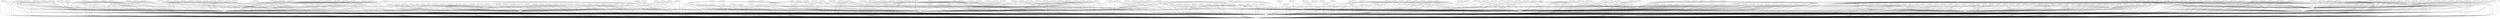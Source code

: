 graph G {
  o_1_3_2;
  m_2_1_2_3;
  g_1_3_1_1_2_2;
  g_1_2_3_2;
  g_4_1_3_4_1_1;
  o_1_2_2_1;
  m_2_1_3_1;
  g_2_1_3_3_4;
  m_5_2;
  o_5_1_3_2;
  g_1_3_1_1_2_4;
  g_2_2_1_4_1_4;
  g_2_2_1_4_1_1;
  g_3_4_1_6_2_3;
  g_6_4_1_3;
  g_6_1_1_2;
  g_4_1_3_4_1_3;
  m_2_2_1_1_1;
  g_2_1_2_4_2;
  m_2_4_2_1;
  g_4_1_3_2_1_4;
  g_3_2_1_2_1_3;
  g_4_1_3_5_2_4;
  o_3_2_1_3_1;
  g_6_2_3_2_1;
  g_3_4_1_3;
  o_6_2_3_5;
  g_5_2_2_3;
  o_2_4_1_2;
  g_2_1_3_3_6;
  g_6_2_3_2_4;
  m_6_5_3_1;
  g_2_4_4_3;
  g_5_3_1_5;
  o_1_1_4_1_3;
  g_5_1_3;
  g_6_2_1_2_3;
  o_3;
  g_3_4_1_3_2_2;
  o_6_5_3_2;
  m_1_2_2;
  g_4_1_3_1_1_3;
  g_2_2_1_4_1_3;
  g_2_1_4_1_3_3;
  g_4_1_3_6_1_3;
  m_1_1_3_2_1;
  m_1;
  g_2_2_1_3;
  g_1_3_1_1_2_1;
  m_6_2_1_4;
  g_6_2_3;
  o_3_1_2_4;
  g_1_5_2_2_2;
  g_4_1_3_2_1_1;
  g_5_3_1_2;
  g_4_1_3_3_2_6;
  g_5_1_4_3_5;
  m_2_4_1_1;
  o_4_1_1;
  g_2_1_2;
  g_1_3_2_3_1;
  g_4_1_1_4_1;
  g_4_1_1_6_1;
  o_1_1_1_1_1;
  o_1_5_2_6;
  m_1_1_1_1;
  o_2_4;
  m_6_3_4_1;
  g_2_4_4_1;
  g_5_1_1_4_4;
  o_3_3_1_4;
  m_6_5_5_1;
  o_2_2_3;
  m_4_1_5;
  o_3_4_1_4_1;
  m_5_2_1;
  g_5_1_4_2_2;
  o_2_4_5;
  o_5_3;
  g_1_5_2_2_4;
  g_2_4_3_1_2;
  m_3_1;
  o_3_1_3_2;
  m_2_2_1_2_1;
  g_3_4_1_6;
  g_5_1_1;
  o_3_2_3_4;
  m_1_2_4;
  g_1_2_5_2_5;
  g_6_4_2_5;
  g_6_4_1_5;
  m_1_2_1_2;
  o_2_2_2;
  g_4_1_3_3_2_3;
  o_3_3_1_1;
  o_1_1_3_2;
  g_2_2_1_4;
  g_6_5_2_2_1;
  m_5_1_4_5;
  g_4_1_1_6_5;
  g_4_1_3_1_1_2;
  o_3_5_1_2;
  g_6_4_2_2;
  g_3_2_1_2;
  o_1_3;
  o_2_3_2;
  g_2_1_3_4_1;
  g_2_1_4_1_3_4;
  g_4_1_3_3;
  g_4_1_1_4_3;
  m_2_4_3;
  o_2;
  g_4_1_3_1_1_4;
  m_2_1_4_1;
  o_1_1_4_1_1;
  g_2_1_5;
  g_5_1_1_3_1;
  m_2_4_5_1;
  g_4_1_3_2;
  m_2_3_2_1;
  g_2_1_3_4_5;
  g_1_3_2_4_2;
  g_2_1_3_4_3;
  g_4_1_3_5;
  o_3_2_2;
  o_1_1_1_2_1;
  g_2_1_4_1_3_2;
  g_4_1_1_2_2;
  m_3_2_1_1_1;
  m_4_1_1_5;
  g_4_1_3_1_2_1;
  g_5_1_1_3_4;
  m_6_3_1_3;
  g_6_3_4;
  g_6_5_2_2_3;
  g_6_4_2_4;
  m_3_2_2_1;
  g_1_1_3_3_5;
  m_3_1_3;
  g_4_1_3_5_2_1;
  m_6_4_3;
  o_6_5_4_1;
  g_1_3_2_1_3;
  o_1_5_1_2_2;
  g_2_3_1_1_1;
  o_1_1_1_2;
  1;
  m_4_1_4;
  g_6_3_1_2_2;
  g_6_4_1_1;
  g_6_5_3;
  g_3_2_1_2_1_1;
  g_1_2_3_3;
  m_2_4_3_2;
  g_1_1_4;
  g_1_1_3_3_3;
  g_6_5_5;
  g_1_2_5_2_3;
  o_5_2_3;
  m_6_2_3_1;
  o_1_2_5_1;
  g_2_4_4_5;
  o_3_3_1_3;
  g_6_4_2_6;
  g_1_2_5_2_6;
  o_5_1_1_2;
  m_1_5_2_5;
  g_6_2_1;
  o_3_1_2;
  m_3_2_3_1;
  m_2_1_5_1;
  g_2_4_6_3;
  g_1_3_2_3_2;
  o_3_4_1_2_1;
  m_3_1_2_3;
  g_4_1_3_6;
  o_2_1_4_1_1;
  m_1_5;
  o_6_1_4;
  g_3_2_3_3_1;
  m_5_1_4_1;
  g_2_1_3;
  m_6_2_3_4;
  o_2_4_2;
  m_2_4_1_3;
  g_2_2_1_2;
  m_3_4_1_2_2;
  o_3_1_3_3;
  g_2_4_4_4;
  g_1_2_3_4;
  m_3_2_2_2;
  o_1_5_2_1;
  m_1_3_1_3_2;
  o_6_4;
  m_3_1_1_3;
  m_2_1_4_1_2;
  g_1_2_3_1;
  o_1_3_2_2;
  g_4_1_3_3_2_4;
  g_5_1_4;
  g_6_1_1_1;
  g_6_4_1_4;
  o_3_1_3_1;
  g_1_3_1_3;
  m_2_3;
  o_4_1_3_2_2;
  g_4_1_3_6_1_4;
  g_1_3_2_1_6;
  g_2_1_2_4_1;
  g_5_3_1_3;
  o_2_1_2_1;
  o_1_3_1_3_1;
  g_5_1_2;
  o_3_4_1_6_1;
  o_2_1_1_1;
  m_6_2_1_3;
  m_1_1_4_1;
  g_2_4_4_2;
  o_3_3_1_5;
  g_1_5_1_2;
  o_2_2_3_3;
  m_2_3_1;
  m_4_1_6;
  o_3_3_1_6;
  g_6_4_1_2;
  g_6_4_1_6;
  g_3_5_1;
  g_4_1_1_6_3;
  o_2_1_5_1_1;
  o_1_1_4_1_2;
  g_4_1_3_4_1_2;
  g_4_1_1_6_6;
  m_1_5_2_4;
  o_4;
  m_2_1_1_2;
  o_4_1_2_1;
  g_5_1_1_4_1;
  g_5_1_1_3_3;
  g_3_2_3_3_3;
  g_2_1_3_3_5;
  o_1_2_1_3;
  m_6_3_3_3;
  g_3_1_1_2_2;
  m_1_5_1_2_3;
  g_4_1_1_4_2;
  g_5_1_4_3_2;
  g_2_1_4_1_3_1;
  g_5_3_1_4;
  g_6_5_1;
  o_3_1_2_1;
  g_1_5_2_2_1;
  o_2_1_5_1_2;
  g_4_1_3_1_1_1;
  g_5_1_1_3_5;
  g_6_2_3_2_5;
  g_2_1_1;
  g_5_3_1_6;
  g_2_4_3_1_3;
  g_2_1_3_3_3;
  g_5_1_4_3_4;
  o_2_1_1_2_1;
  g_4_1_3_1_2_2;
  m_4_1_3_5_1;
  m_6_2_1_1;
  g_2_3_1_1_2;
  o_1_2_2_2;
  o_5_1_3_1;
  o_1_1_3_1_1;
  g_5_1_1_4_3;
  g_3_2_1_2_1_5;
  o_2_2_3_1;
  g_4_1_3_6_1_1;
  o_3_3_1_2;
  g_1_3_1_1_2_3;
  g_6_2_3_2_3;
  o_3_4;
  g_1_3_1_1;
  g_2_1_4;
  g_5_1_4_2_1;
  m_6_5_4_2;
  m_2_1_2_2;
  g_6_2_1_2_2;
  g_6_2_3_2_2;
  m_3_4_1_3_1;
  g_2_2_2_1_1;
  m_4_1_1_1;
  g_3_4_1_4;
  m_5_2_4;
  g_4_1_3_2_1_2;
  m_6_1_3;
  o_6_1;
  g_6_5_4;
  o_2_2_1_3_1;
  g_3_4_1_2;
  g_2_1_1_1_1_2;
  o_4_1_2;
  g_3_4_1_1;
  m_2_3_2_2;
  o_1_2_4_1;
  o_2_1_3_2;
  g_3_4_1_6_2_4;
  g_2_1_3_4_6;
  g_6_1_1_3;
  o_4_1;
  g_1_1_1;
  g_4_1_3_1_1_5;
  g_4_1_1_6_4;
  g_2_4_3_1_1;
  g_1_3_2_1_4;
  g_1_3_2_4_1;
  g_2_1_2_4_3;
  m_6_2_3_3;
  o_2_2;
  o_1_2_1;
  o_2_2_3_5;
  g_5_1_1_4_2;
  m_2_4_5_2;
  g_1_5_2_2_3;
  g_1_2_5_2_4;
  m_3_5_1_3;
  o_1_2;
  m_3_4_1_4_2;
  o_1_1_3_1;
  m_6_4_4;
  g_5_1_2_1_2;
  m_3_1_3_4;
  g_4_1_1_6_2;
  g_1_1_3_3_1;
  g_4_1_1_2_1;
  o_1_3_1_1_1;
  m_5_3_2;
  o_3_4_1_1_1;
  g_5_2_2_2;
  g_2_4_3_1_4;
  m_6_3_3_2;
  m_5_1_4_4;
  m_1_5_2_3;
  g_6_2_1_2_1;
  o_6_5_1_1;
  0;
  o_6_4_5;
  g_6_4_2_1;
  o_4_1_3_3_1;
  g_6_3_3;
  g_1_1_3_3_4;
  o_2_4_2_2;
  m_1_2_1_1;
  g_1_3_2_1_2;
  m_3_2_3_2;
  g_1_1_3;
  g_1_2_5_2_1;
  g_2_1_3_4_2;
  g_4_1_3_3_2_5;
  o_1_5_2;
  m_2_2_3_2;
  o_6_5_2_1;
  g_2_1_3_4_4;
  m_6_1_2;
  m_3_5_1_1;
  g_5_1_4_2_3;
  m_5_1_1_1;
  g_3_4_1_6_2_2;
  o_3_2_3;
  g_3_2_3_3_2;
  g_4_1_3_4;
  o_1_5_1_2_1;
  m_3_2;
  g_6_5_2;
  g_2_2_1_1;
  m_2_4_1;
  g_3_2_1_1;
  o_6_3_3_1;
  R;
  g_3_1_1_2_1;
  m_6_3_4_2;
  m_3_1_1;
  g_5_3_1_1;
  o_3_3;
  g_6_3_1;
  m_6_5_1_2;
  m_2_2_3_4;
  g_1_3_1_1_2_5;
  g_3_1_1_1_3;
  o_6;
  g_2_1_3_3_2;
  o_6_3_1_1;
  g_4_1_3_1;
  m_1_2_5;
  g_6_5_2_2_2;
  g_3_4_1_3_2_1;
  m_3_1_2_2;
  g_3_2_1_3;
  g_4_1_3_5_2_3;
  m_5;
  o_4_1_1_3;
  g_2_2_2_1_2;
  o_3_3_1;
  g_2_1_4_1_3_5;
  g_3_1_1_1_2;
  g_5_1_1_3_2;
  g_3_2_1_2_1_4;
  g_6_4_2_3;
  o_2_2_3_1 -- o_2_2_3;
  g_5_1_1_4_4 -- g_5_1_1;
  o_3_2_2 -- m_3_2;
  m_1 -- R;
  g_2_4_4_5 -- o_2_4;
  m_5_1_4_1 -- g_5_1_4;
  o_1_5_2 -- m_1_5;
  o_3 -- R;
  m_4_1_6 -- o_4_1;
  g_5_1_1_3_2 -- g_5_1_1;
  g_4_1_3_3_2_3 -- g_4_1_3_3;
  o_2_2_1_3_1 -- g_2_2_1_3;
  m_6_5_4_2 -- g_6_5_4;
  g_6_3_3 -- o_6;
  o_3_4_1_1_1 -- g_3_4_1_1;
  g_5_3_1_5 -- o_5_3;
  g_5_1_4_3_4 -- g_5_1_4;
  g_2_1_2_4_3 -- g_2_1_2;
  m_3_2_2_2 -- o_3_2_2;
  g_1_1_4 -- m_1;
  o_2_2_3 -- o_2_2;
  g_4_1_3_5_2_4 -- g_4_1_3_5;
  m_2_4_1_1 -- m_2_4_1;
  g_4_1_3_5 -- o_4_1;
  g_3_2_1_1 -- m_3_2;
  m_3_4_1_2_2 -- g_3_4_1_2;
  g_2_1_1_1_1_2 -- o_2_1_1_1;
  g_4_1_1_4_3 -- o_4_1_1;
  m_1_5 -- m_1;
  g_1_1_3 -- m_1;
  m_6_2_3_3 -- g_6_2_3;
  g_2_1_3_3_5 -- g_2_1_3;
  g_6_4_1_4 -- o_6_4;
  o_5_3 -- m_5;
  g_3_4_1_4 -- o_3_4;
  g_3_2_1_2 -- m_3_2;
  g_1_1_1 -- m_1;
  g_2_1_3_3_4 -- g_2_1_3;
  m_6_2_1_1 -- g_6_2_1;
  o_3_4_1_4_1 -- g_3_4_1_4;
  m_4_1_1_5 -- o_4_1_1;
  g_6_5_2 -- o_6;
  m_2_4_1 -- o_2_4;
  o_6_1_4 -- o_6_1;
  o_1_1_4_1_2 -- m_1_1_4_1;
  g_6_4_2_3 -- o_6_4;
  g_2_1_4_1_3_5 -- m_2_1_4_1;
  o_1_1_1_2_1 -- o_1_1_1_2;
  m_2_1_2_2 -- g_2_1_2;
  g_1_2_5_2_6 -- m_1_2_5;
  g_3_4_1_6 -- o_3_4;
  o_2 -- R;
  o_6 -- R;
  g_1_3_2_3_1 -- o_1_3_2;
  m_1_5_2_5 -- o_1_5_2;
  g_2_2_1_4_1_1 -- g_2_2_1_4;
  g_3_4_1_6_2_3 -- g_3_4_1_6;
  g_4_1_1_2_1 -- o_4_1_1;
  g_4_1_1_6_2 -- o_4_1_1;
  g_6_2_3 -- o_6;
  m_2_1_4_1 -- g_2_1_4;
  o_4 -- R;
  g_4_1_3_3_2_5 -- g_4_1_3_3;
  g_4_1_3_4_1_1 -- g_4_1_3_4;
  m_3_1_3_4 -- m_3_1_3;
  g_2_4_4_4 -- o_2_4;
  g_5_3_1_6 -- o_5_3;
  o_2_2_3_5 -- o_2_2_3;
  g_3_4_1_3 -- o_3_4;
  g_2_1_1 -- o_2;
  g_2_3_1_1_1 -- m_2_3_1;
  o_1_1_3_1_1 -- o_1_1_3_1;
  g_2_1_3_4_6 -- g_2_1_3;
  g_6_4_1_3 -- o_6_4;
  g_1_3_2_1_3 -- o_1_3_2;
  g_4_1_3_6_1_1 -- g_4_1_3_6;
  g_5_3_1_1 -- o_5_3;
  g_2_4_3_1_2 -- m_2_4_3;
  g_5_1_1_3_3 -- g_5_1_1;
  o_1_1_4_1_1 -- m_1_1_4_1;
  g_1_2_3_1 -- o_1_2;
  g_1_3_1_1_2_5 -- g_1_3_1_1;
  g_4_1_1_6_4 -- o_4_1_1;
  m_2_1_1_2 -- g_2_1_1;
  m_1_1_1_1 -- g_1_1_1;
  m_2_3_2_2 -- o_2_3_2;
  m_4_1_5 -- o_4_1;
  m_5 -- R;
  g_1_3_1_1_2_1 -- g_1_3_1_1;
  g_4_1_3_1_2_1 -- g_4_1_3_1;
  g_1_1_3_3_3 -- g_1_1_3;
  o_1_1_3_1 -- g_1_1_3;
  m_6_3_1_3 -- g_6_3_1;
  g_6_1_1_3 -- o_6_1;
  o_6_3_3_1 -- g_6_3_3;
  m_3_2_1_1_1 -- g_3_2_1_1;
  m_3_5_1_3 -- g_3_5_1;
  m_5_1_4_4 -- g_5_1_4;
  o_1_2_1_3 -- o_1_2_1;
  m_5_3_2 -- o_5_3;
  g_6_2_3_2_5 -- g_6_2_3;
  R -- 1;
  m_2_1_5_1 -- g_2_1_5;
  g_5_1_1_4_1 -- g_5_1_1;
  g_1_2_5_2_3 -- m_1_2_5;
  g_6_5_4 -- o_6;
  g_6_4_2_4 -- o_6_4;
  g_6_2_1_2_2 -- g_6_2_1;
  o_1_2 -- m_1;
  o_2_4_1_2 -- m_2_4_1;
  o_1_3_1_1_1 -- g_1_3_1_1;
  o_6_5_4_1 -- g_6_5_4;
  m_3_2_3_2 -- o_3_2_3;
  g_2_1_3_4_1 -- g_2_1_3;
  g_6_5_2_2_2 -- g_6_5_2;
  g_4_1_1_4_2 -- o_4_1_1;
  m_6_5_5_1 -- g_6_5_5;
  o_3_2_3 -- m_3_2;
  o_1_3_2_2 -- o_1_3_2;
  g_2_1_4_1_3_2 -- m_2_1_4_1;
  g_6_5_2_2_1 -- g_6_5_2;
  g_4_1_3_2_1_2 -- g_4_1_3_2;
  g_2_1_4_1_3_4 -- m_2_1_4_1;
  g_6_2_1_2_3 -- g_6_2_1;
  m_3_1 -- o_3;
  o_2_1_4_1_1 -- m_2_1_4_1;
  o_3_2_3_4 -- o_3_2_3;
  m_3_2_3_1 -- o_3_2_3;
  g_1_2_5_2_1 -- m_1_2_5;
  g_3_4_1_3_2_2 -- g_3_4_1_3;
  g_4_1_1_6_3 -- o_4_1_1;
  g_3_1_1_2_2 -- m_3_1_1;
  g_6_2_3_2_3 -- g_6_2_3;
  m_1_1_4_1 -- g_1_1_4;
  o_1_1_3_2 -- g_1_1_3;
  g_6_4_2_6 -- o_6_4;
  o_2_1_2_1 -- g_2_1_2;
  m_5_2_1 -- m_5_2;
  g_1_3_2_1_2 -- o_1_3_2;
  g_4_1_3_6 -- o_4_1;
  m_6_1_2 -- o_6_1;
  o_6_4_5 -- o_6_4;
  g_1_2_3_3 -- o_1_2;
  g_4_1_3_5_2_3 -- g_4_1_3_5;
  o_1_2_2_2 -- m_1_2_2;
  o_3_4_1_2_1 -- g_3_4_1_2;
  m_2_4_3_2 -- m_2_4_3;
  o_1_5_2_6 -- o_1_5_2;
  g_2_4_4_3 -- o_2_4;
  g_5_1_1_4_3 -- g_5_1_1;
  g_6_4_2_5 -- o_6_4;
  m_1_2_4 -- o_1_2;
  g_1_5_2_2_1 -- o_1_5_2;
  g_3_5_1 -- o_3;
  g_3_4_1_3_2_1 -- g_3_4_1_3;
  m_2_1_3_1 -- g_2_1_3;
  g_2_2_1_4 -- o_2_2;
  m_3_1_1 -- m_3_1;
  g_1_2_5_2_5 -- m_1_2_5;
  o_3_1_2 -- m_3_1;
  o_3_3_1_5 -- o_3_3_1;
  g_6_5_3 -- o_6;
  g_6_3_1 -- o_6;
  g_4_1_3_5_2_1 -- g_4_1_3_5;
  o_3_1_2_4 -- o_3_1_2;
  m_2_2_3_4 -- o_2_2_3;
  g_5_3_1_3 -- o_5_3;
  o_4_1_1 -- o_4_1;
  o_6_1 -- o_6;
  m_2_1_4_1_2 -- m_2_1_4_1;
  g_3_2_1_2_1_3 -- g_3_2_1_2;
  o_1_2_5_1 -- m_1_2_5;
  o_6_3_1_1 -- g_6_3_1;
  o_1_3 -- m_1;
  m_2_3_1 -- m_2_3;
  g_1_3_1_3 -- o_1_3;
  g_6_4_1_6 -- o_6_4;
  m_6_2_1_4 -- g_6_2_1;
  o_2_1_3_2 -- g_2_1_3;
  g_5_2_2_2 -- m_5_2;
  g_2_1_4_1_3_1 -- m_2_1_4_1;
  g_1_3_1_1 -- o_1_3;
  g_5_1_4_2_1 -- g_5_1_4;
  m_6_2_3_1 -- g_6_2_3;
  o_1_1_1_2 -- g_1_1_1;
  g_1_3_2_3_2 -- o_1_3_2;
  g_3_1_1_2_1 -- m_3_1_1;
  g_5_1_3 -- m_5;
  o_2_4_2 -- o_2_4;
  g_1_5_2_2_3 -- o_1_5_2;
  g_6_4_2_2 -- o_6_4;
  m_4_1_3_5_1 -- g_4_1_3_5;
  o_3_1_3_1 -- m_3_1_3;
  g_2_2_1_3 -- o_2_2;
  g_2_1_5 -- o_2;
  o_5_1_3_1 -- g_5_1_3;
  g_2_4_6_3 -- o_2_4;
  g_1_5_2_2_4 -- o_1_5_2;
  m_2_4_5_1 -- o_2_4_5;
  g_5_1_4_2_2 -- g_5_1_4;
  o_2_2_2 -- o_2_2;
  g_1_1_3_3_5 -- g_1_1_3;
  g_4_1_3_1_2_2 -- g_4_1_3_1;
  m_3_1_2_3 -- o_3_1_2;
  g_2_1_3_4_2 -- g_2_1_3;
  o_2_3_2 -- m_2_3;
  o_4_1_1_3 -- o_4_1_1;
  g_2_4_3_1_1 -- m_2_4_3;
  g_2_1_4 -- o_2;
  g_2_3_1_1_2 -- m_2_3_1;
  g_3_4_1_6_2_2 -- g_3_4_1_6;
  o_3_5_1_2 -- g_3_5_1;
  g_4_1_1_6_6 -- o_4_1_1;
  g_6_5_5 -- o_6;
  m_1_5_1_2_3 -- g_1_5_1_2;
  m_3_4_1_3_1 -- g_3_4_1_3;
  g_3_2_3_3_3 -- o_3_2_3;
  m_1_2_2 -- o_1_2;
  m_4_1_1_1 -- o_4_1_1;
  g_1_3_1_1_2_2 -- g_1_3_1_1;
  o_2_4_5 -- o_2_4;
  o_2_1_1_1 -- g_2_1_1;
  o_4_1_2 -- o_4_1;
  g_1_2_3_2 -- o_1_2;
  g_3_1_1_1_3 -- m_3_1_1;
  o_3_4_1_6_1 -- g_3_4_1_6;
  m_3_5_1_1 -- g_3_5_1;
  o_2_4_2_2 -- o_2_4_2;
  g_1_1_3_3_1 -- g_1_1_3;
  o_3_3_1 -- o_3_3;
  o_3_3_1_1 -- o_3_3_1;
  o_6_4 -- o_6;
  g_2_1_2 -- o_2;
  g_1_1_3_3_4 -- g_1_1_3;
  m_2_2_3_2 -- o_2_2_3;
  m_1_3_1_3_2 -- g_1_3_1_3;
  o_1_3_2 -- o_1_3;
  g_4_1_1_4_1 -- o_4_1_1;
  m_6_5_1_2 -- g_6_5_1;
  g_5_1_1_3_1 -- g_5_1_1;
  g_6_4_1_5 -- o_6_4;
  g_6_2_1 -- o_6;
  o_1_5_1_2_1 -- g_1_5_1_2;
  g_2_2_2_1_1 -- o_2_2_2;
  g_2_1_2_4_2 -- g_2_1_2;
  g_5_1_4_2_3 -- g_5_1_4;
  g_2_1_3_4_5 -- g_2_1_3;
  m_5_2 -- m_5;
  m_5_1_4_5 -- g_5_1_4;
  o_3_3_1_2 -- o_3_3_1;
  g_5_1_4_3_2 -- g_5_1_4;
  g_4_1_3_3_2_6 -- g_4_1_3_3;
  m_2_4_1_3 -- m_2_4_1;
  m_2_4_5_2 -- o_2_4_5;
  g_3_2_1_2_1_5 -- g_3_2_1_2;
  g_6_2_3_2_1 -- g_6_2_3;
  o_1_5_2_1 -- o_1_5_2;
  m_2_4_2_1 -- o_2_4_2;
  o_3_1_2_1 -- o_3_1_2;
  m_1_1_3_2_1 -- o_1_1_3_2;
  g_4_1_1_6_1 -- o_4_1_1;
  m_5_1_1_1 -- g_5_1_1;
  o_2_4 -- o_2;
  g_4_1_1_2_2 -- o_4_1_1;
  g_4_1_3_4_1_3 -- g_4_1_3_4;
  g_1_5_1_2 -- m_1_5;
  g_2_1_3_3_6 -- g_2_1_3;
  m_4_1_4 -- o_4_1;
  g_4_1_3_1_1_2 -- g_4_1_3_1;
  o_3_3_1_3 -- o_3_3_1;
  g_6_4_2_1 -- o_6_4;
  g_2_1_3_4_3 -- g_2_1_3;
  o_2_1_5_1_1 -- m_2_1_5_1;
  g_2_1_3_3_3 -- g_2_1_3;
  o_1_2_4_1 -- m_1_2_4;
  g_6_5_1 -- o_6;
  m_1_5_2_3 -- o_1_5_2;
  g_5_1_4_3_5 -- g_5_1_4;
  m_3_1_2_2 -- o_3_1_2;
  g_4_1_3_6_1_3 -- g_4_1_3_6;
  o_2_1_5_1_2 -- m_2_1_5_1;
  m_2_3_2_1 -- o_2_3_2;
  o_5_1_1_2 -- g_5_1_1;
  g_1_3_1_1_2_4 -- g_1_3_1_1;
  m_3_2 -- o_3;
  g_6_4_1_1 -- o_6_4;
  g_5_1_4 -- m_5;
  o_1_3_1_3_1 -- g_1_3_1_3;
  o_3_1_3_3 -- m_3_1_3;
  g_4_1_3_3_2_4 -- g_4_1_3_3;
  m_6_2_1_3 -- g_6_2_1;
  g_1_3_2_4_2 -- o_1_3_2;
  g_4_1_3_2_1_1 -- g_4_1_3_2;
  o_1_2_1 -- o_1_2;
  g_5_1_1_3_4 -- g_5_1_1;
  o_1_1_4_1_3 -- m_1_1_4_1;
  g_2_1_3_3_2 -- g_2_1_3;
  g_1_5_2_2_2 -- o_1_5_2;
  g_2_2_1_4_1_4 -- g_2_2_1_4;
  g_3_4_1_6_2_4 -- g_3_4_1_6;
  m_6_3_4_1 -- g_6_3_4;
  m_1_2_5 -- o_1_2;
  g_3_2_1_2_1_1 -- g_3_2_1_2;
  o_2_2_3_3 -- o_2_2_3;
  g_3_2_1_3 -- m_3_2;
  o_3_3 -- o_3;
  g_1_3_2_1_4 -- o_1_3_2;
  m_2_1_2_3 -- g_2_1_2;
  g_6_4_1_2 -- o_6_4;
  g_2_2_1_2 -- o_2_2;
  o_4_1 -- o_4;
  g_5_2_2_3 -- m_5_2;
  m_6_3_3_3 -- g_6_3_3;
  o_1_5_1_2_2 -- g_1_5_1_2;
  g_1_2_3_4 -- o_1_2;
  g_4_1_3_4_1_2 -- g_4_1_3_4;
  g_5_1_2 -- m_5;
  g_5_1_1_3_5 -- g_5_1_1;
  g_4_1_3_4 -- o_4_1;
  o_6_2_3_5 -- g_6_2_3;
  g_2_4_4_2 -- o_2_4;
  g_3_2_3_3_2 -- o_3_2_3;
  g_4_1_1_6_5 -- o_4_1_1;
  g_5_1_1_4_2 -- g_5_1_1;
  g_1_3_2_1_6 -- o_1_3_2;
  g_2_2_1_4_1_3 -- g_2_2_1_4;
  g_2_1_3 -- o_2;
  g_2_2_2_1_2 -- o_2_2_2;
  g_6_3_4 -- o_6;
  g_4_1_3_3 -- o_4_1;
  m_6_5_3_1 -- g_6_5_3;
  o_2_2 -- o_2;
  m_6_1_3 -- o_6_1;
  o_3_4 -- o_3;
  o_1_1_1_1_1 -- m_1_1_1_1;
  g_4_1_3_1 -- o_4_1;
  m_3_1_1_3 -- m_3_1_1;
  m_6_2_3_4 -- g_6_2_3;
  g_3_1_1_1_2 -- m_3_1_1;
  g_3_4_1_2 -- o_3_4;
  o_6_5_3_2 -- g_6_5_3;
  g_3_2_3_3_1 -- o_3_2_3;
  g_4_1_3_1_1_3 -- g_4_1_3_1;
  g_4_1_3_2 -- o_4_1;
  g_5_3_1_4 -- o_5_3;
  m_2_2_1_1_1 -- g_2_2_1_1;
  g_6_1_1_1 -- o_6_1;
  g_2_1_3_4_4 -- g_2_1_3;
  g_1_3_2_4_1 -- o_1_3_2;
  g_2_2_1_1 -- o_2_2;
  g_6_2_3_2_4 -- g_6_2_3;
  g_2_1_4_1_3_3 -- m_2_1_4_1;
  m_1_2_1_1 -- o_1_2_1;
  g_6_2_1_2_1 -- g_6_2_1;
  g_5_3_1_2 -- o_5_3;
  o_3_1_3_2 -- m_3_1_3;
  g_4_1_3_1_1_1 -- g_4_1_3_1;
  o_3_3_1_6 -- o_3_3_1;
  o_5_2_3 -- m_5_2;
  o_1_2_2_1 -- m_1_2_2;
  m_2_3 -- o_2;
  g_1_2_5_2_4 -- m_1_2_5;
  o_4_1_3_2_2 -- g_4_1_3_2;
  o_2_1_1_2_1 -- m_2_1_1_2;
  g_4_1_3_6_1_4 -- g_4_1_3_6;
  g_4_1_3_2_1_4 -- g_4_1_3_2;
  o_6_5_1_1 -- g_6_5_1;
  g_3_2_1_2_1_4 -- g_3_2_1_2;
  g_6_1_1_2 -- o_6_1;
  m_6_3_4_2 -- g_6_3_4;
  o_6_5_2_1 -- g_6_5_2;
  m_1_5_2_4 -- o_1_5_2;
  g_4_1_3_1_1_4 -- g_4_1_3_1;
  g_1_3_1_1_2_3 -- g_1_3_1_1;
  g_2_1_2_4_1 -- g_2_1_2;
  g_6_3_1_2_2 -- g_6_3_1;
  o_4_1_2_1 -- o_4_1_2;
  m_6_4_3 -- o_6_4;
  m_3_4_1_4_2 -- g_3_4_1_4;
  m_3_2_2_1 -- o_3_2_2;
  o_3_3_1_4 -- o_3_3_1;
  g_5_1_1 -- m_5;
  m_1_2_1_2 -- o_1_2_1;
  g_3_4_1_1 -- o_3_4;
  m_5_2_4 -- m_5_2;
  g_6_5_2_2_3 -- g_6_5_2;
  g_2_4_3_1_4 -- m_2_4_3;
  m_2_2_1_2_1 -- g_2_2_1_2;
  o_4_1_3_3_1 -- g_4_1_3_3;
  g_2_4_3_1_3 -- m_2_4_3;
  m_3_1_3 -- m_3_1;
  o_5_1_3_2 -- g_5_1_3;
  o_3_2_1_3_1 -- g_3_2_1_3;
  g_5_1_2_1_2 -- g_5_1_2;
  m_6_3_3_2 -- g_6_3_3;
  m_6_4_4 -- o_6_4;
  g_6_2_3_2_2 -- g_6_2_3;
  g_2_4_4_1 -- o_2_4;
  m_2_4_3 -- o_2_4;
  g_4_1_3_1_1_5 -- g_4_1_3_1;
  o_1_3_2 -- m_1;
  m_2_1_2_3 -- o_2;
  g_1_3_1_1_2_2 -- o_1_3;
  g_1_2_3_2 -- m_1;
  g_4_1_3_4_1_1 -- o_4_1;
  o_1_2_2_1 -- o_1_2;
  m_2_1_3_1 -- o_2;
  g_2_1_3_3_4 -- o_2;
  m_5_2 -- R;
  o_5_1_3_2 -- m_5;
  g_1_3_1_1_2_4 -- o_1_3;
  g_2_2_1_4_1_4 -- o_2_2;
  g_2_2_1_4_1_1 -- o_2_2;
  g_3_4_1_6_2_3 -- o_3_4;
  g_6_4_1_3 -- o_6;
  g_6_1_1_2 -- o_6;
  g_4_1_3_4_1_3 -- o_4_1;
  m_2_2_1_1_1 -- o_2_2;
  g_2_1_2_4_2 -- o_2;
  m_2_4_2_1 -- o_2_4;
  g_4_1_3_2_1_4 -- o_4_1;
  g_3_2_1_2_1_3 -- m_3_2;
  g_4_1_3_5_2_4 -- o_4_1;
  o_3_2_1_3_1 -- m_3_2;
  g_6_2_3_2_1 -- o_6;
  g_3_4_1_3 -- o_3;
  o_6_2_3_5 -- o_6;
  g_5_2_2_3 -- R;
  g_5_2_2_3 -- m_5;
  o_2_4_1_2 -- o_2_4;
  g_2_1_3_3_6 -- o_2;
  g_6_2_3_2_4 -- o_6;
  m_6_5_3_1 -- o_6;
  g_2_4_4_3 -- o_2;
  g_5_3_1_5 -- m_5;
  o_1_1_4_1_3 -- g_1_1_4;
  g_5_1_3 -- R;
  g_6_2_1_2_3 -- o_6;
  o_3 -- 1;
  g_3_4_1_3_2_2 -- o_3_4;
  g_3_4_1_3_2_2 -- o_3;
  o_6_5_3_2 -- o_6;
  m_1_2_2 -- m_1;
  g_4_1_3_1_1_3 -- o_4_1;
  g_2_2_1_4_1_3 -- o_2_2;
  g_2_1_4_1_3_3 -- g_2_1_4;
  g_4_1_3_6_1_3 -- o_4_1;
  m_1_1_3_2_1 -- g_1_1_3;
  m_1 -- 1;
  g_2_2_1_3 -- o_2;
  g_1_3_1_1_2_1 -- o_1_3;
  m_6_2_1_4 -- o_6;
  g_6_2_3 -- R;
  o_3_1_2_4 -- m_3_1;
  g_1_5_2_2_2 -- m_1_5;
  g_4_1_3_2_1_1 -- o_4_1;
  g_5_3_1_2 -- m_5;
  g_4_1_3_3_2_6 -- o_4_1;
  g_5_1_4_3_5 -- m_5;
  m_2_4_1_1 -- o_2_4;
  o_4_1_1 -- o_4;
  g_2_1_2 -- R;
  g_1_3_2_3_1 -- m_1;
  g_1_3_2_3_1 -- o_1_3;
  g_4_1_1_4_1 -- o_4;
  g_4_1_1_4_1 -- o_4_1;
  g_4_1_1_6_1 -- o_4;
  g_4_1_1_6_1 -- o_4_1;
  o_1_1_1_1_1 -- g_1_1_1;
  o_1_5_2_6 -- m_1_5;
  m_1_1_1_1 -- m_1;
  o_2_4 -- R;
  m_6_3_4_1 -- o_6;
  g_2_4_4_1 -- o_2;
  g_2_4_4_1 -- R;
  g_5_1_1_4_4 -- m_5;
  o_3_3_1_4 -- o_3_3;
  m_6_5_5_1 -- o_6;
  o_2_2_3 -- o_2;
  m_4_1_5 -- o_4;
  o_3_4_1_4_1 -- o_3_4;
  m_5_2_1 -- R;
  m_5_2_1 -- m_5;
  g_5_1_4_2_2 -- m_5;
  o_2_4_5 -- o_2;
  o_2_4_5 -- R;
  o_5_3 -- R;
  g_1_5_2_2_4 -- m_1_5;
  g_2_4_3_1_2 -- o_2_4;
  m_3_1 -- R;
  m_3_1 -- 1;
  o_3_1_3_2 -- m_3_1;
  m_2_2_1_2_1 -- o_2_2;
  g_3_4_1_6 -- o_3;
  g_5_1_1 -- R;
  o_3_2_3_4 -- m_3_2;
  m_1_2_4 -- m_1;
  g_1_2_5_2_5 -- o_1_2;
  g_6_4_2_5 -- o_6;
  g_6_4_1_5 -- o_6;
  m_1_2_1_2 -- o_1_2;
  o_2_2_2 -- o_2;
  g_4_1_3_3_2_3 -- o_4_1;
  o_3_3_1_1 -- o_3_3;
  o_1_1_3_2 -- m_1;
  g_2_2_1_4 -- o_2;
  g_6_5_2_2_1 -- o_6;
  m_5_1_4_5 -- m_5;
  g_4_1_1_6_5 -- o_4;
  g_4_1_1_6_5 -- o_4_1;
  g_4_1_3_1_1_2 -- o_4_1;
  o_3_5_1_2 -- o_3;
  g_6_4_2_2 -- o_6;
  g_3_2_1_2 -- o_3;
  o_1_3 -- R;
  o_1_3 -- 1;
  o_2_3_2 -- o_2;
  g_2_1_3_4_1 -- o_2;
  g_2_1_4_1_3_4 -- g_2_1_4;
  g_4_1_3_3 -- o_4;
  g_4_1_1_4_3 -- o_4;
  g_4_1_1_4_3 -- o_4_1;
  m_2_4_3 -- o_2;
  m_2_4_3 -- R;
  o_2 -- 1;
  g_4_1_3_1_1_4 -- o_4_1;
  m_2_1_4_1 -- o_2;
  o_1_1_4_1_1 -- g_1_1_4;
  g_2_1_5 -- R;
  g_2_1_5 -- 1;
  g_5_1_1_3_1 -- R;
  g_5_1_1_3_1 -- m_5;
  m_2_4_5_1 -- o_2;
  m_2_4_5_1 -- R;
  m_2_4_5_1 -- o_2_4;
  g_4_1_3_2 -- o_4;
  m_2_3_2_1 -- o_2;
  m_2_3_2_1 -- m_2_3;
  g_2_1_3_4_5 -- o_2;
  g_1_3_2_4_2 -- m_1;
  g_1_3_2_4_2 -- o_1_3;
  g_2_1_3_4_3 -- o_2;
  g_4_1_3_5 -- o_4;
  o_3_2_2 -- o_3;
  o_1_1_1_2_1 -- g_1_1_1;
  g_2_1_4_1_3_2 -- o_2;
  g_2_1_4_1_3_2 -- g_2_1_4;
  g_4_1_1_2_2 -- o_4;
  g_4_1_1_2_2 -- o_4_1;
  m_3_2_1_1_1 -- m_3_2;
  m_4_1_1_5 -- o_4;
  m_4_1_1_5 -- o_4_1;
  g_4_1_3_1_2_1 -- o_4_1;
  g_5_1_1_3_4 -- R;
  g_5_1_1_3_4 -- m_5;
  m_6_3_1_3 -- o_6;
  g_6_3_4 -- R;
  g_6_5_2_2_3 -- o_6;
  g_6_4_2_4 -- o_6;
  m_3_2_2_1 -- o_3;
  m_3_2_2_1 -- m_3_2;
  g_1_1_3_3_5 -- m_1;
  m_3_1_3 -- R;
  m_3_1_3 -- 1;
  m_3_1_3 -- o_3;
  g_4_1_3_5_2_1 -- o_4;
  g_4_1_3_5_2_1 -- o_4_1;
  m_6_4_3 -- o_6;
  o_6_5_4_1 -- o_6;
  g_1_3_2_1_3 -- m_1;
  g_1_3_2_1_3 -- o_1_3;
  o_1_5_1_2_2 -- m_1_5;
  g_2_3_1_1_1 -- m_2_3;
  o_1_1_1_2 -- m_1;
  m_4_1_4 -- o_4;
  g_6_3_1_2_2 -- o_6;
  g_6_4_1_1 -- o_6;
  g_6_5_3 -- R;
  g_3_2_1_2_1_1 -- o_3;
  g_3_2_1_2_1_1 -- m_3_2;
  g_1_2_3_3 -- m_1;
  m_2_4_3_2 -- o_2;
  m_2_4_3_2 -- R;
  m_2_4_3_2 -- o_2_4;
  g_1_1_4 -- R;
  g_1_1_4 -- 1;
  g_1_1_3_3_3 -- m_1;
  g_6_5_5 -- R;
  g_1_2_5_2_3 -- o_1_2;
  o_5_2_3 -- R;
  o_5_2_3 -- m_5;
  m_6_2_3_1 -- R;
  m_6_2_3_1 -- o_6;
  o_1_2_5_1 -- o_1_2;
  g_2_4_4_5 -- o_2;
  g_2_4_4_5 -- R;
  o_3_3_1_3 -- o_3_3;
  g_6_4_2_6 -- o_6;
  g_1_2_5_2_6 -- o_1_2;
  o_5_1_1_2 -- R;
  o_5_1_1_2 -- m_5;
  m_1_5_2_5 -- m_1_5;
  g_6_2_1 -- R;
  o_3_1_2 -- R;
  o_3_1_2 -- 1;
  o_3_1_2 -- o_3;
  m_3_2_3_1 -- m_3_2;
  m_2_1_5_1 -- o_2;
  m_2_1_5_1 -- R;
  m_2_1_5_1 -- 1;
  g_2_4_6_3 -- o_2;
  g_2_4_6_3 -- R;
  g_1_3_2_3_2 -- m_1;
  g_1_3_2_3_2 -- o_1_3;
  o_3_4_1_2_1 -- o_3_4;
  m_3_1_2_3 -- R;
  m_3_1_2_3 -- 1;
  m_3_1_2_3 -- m_3_1;
  m_3_1_2_3 -- o_3;
  g_4_1_3_6 -- o_4;
  o_2_1_4_1_1 -- o_2;
  o_2_1_4_1_1 -- g_2_1_4;
  m_1_5 -- R;
  m_1_5 -- 1;
  o_6_1_4 -- o_6;
  g_3_2_3_3_1 -- m_3_2;
  m_5_1_4_1 -- m_5;
  g_2_1_3 -- R;
  g_2_1_3 -- 1;
  m_6_2_3_4 -- R;
  m_6_2_3_4 -- o_6;
  o_2_4_2 -- o_2;
  o_2_4_2 -- R;
  m_2_4_1_3 -- o_2_4;
  g_2_2_1_2 -- o_2;
  m_3_4_1_2_2 -- o_3_4;
  o_3_1_3_3 -- R;
  o_3_1_3_3 -- 1;
  o_3_1_3_3 -- m_3_1;
  o_3_1_3_3 -- o_3;
  g_2_4_4_4 -- o_2;
  g_2_4_4_4 -- R;
  g_1_2_3_4 -- m_1;
  m_3_2_2_2 -- o_3;
  m_3_2_2_2 -- m_3_2;
  o_1_5_2_1 -- m_1_5;
  m_1_3_1_3_2 -- o_1_3;
  o_6_4 -- R;
  m_3_1_1_3 -- m_3_1;
  m_2_1_4_1_2 -- o_2;
  m_2_1_4_1_2 -- g_2_1_4;
  g_1_2_3_1 -- m_1;
  o_1_3_2_2 -- m_1;
  o_1_3_2_2 -- o_1_3;
  g_4_1_3_3_2_4 -- o_4;
  g_4_1_3_3_2_4 -- o_4_1;
  g_5_1_4 -- R;
  g_6_1_1_1 -- o_6;
  g_6_4_1_4 -- R;
  g_6_4_1_4 -- o_6;
  o_3_1_3_1 -- R;
  o_3_1_3_1 -- 1;
  o_3_1_3_1 -- m_3_1;
  o_3_1_3_1 -- o_3;
  g_1_3_1_3 -- R;
  g_1_3_1_3 -- m_1;
  g_1_3_1_3 -- 1;
  m_2_3 -- R;
  m_2_3 -- 1;
  o_4_1_3_2_2 -- o_4;
  o_4_1_3_2_2 -- o_4_1;
  g_4_1_3_6_1_4 -- o_4;
  g_4_1_3_6_1_4 -- o_4_1;
  g_1_3_2_1_6 -- m_1;
  g_1_3_2_1_6 -- o_1_3;
  g_2_1_2_4_1 -- o_2;
  g_2_1_2_4_1 -- R;
  g_5_3_1_3 -- R;
  g_5_3_1_3 -- m_5;
  o_2_1_2_1 -- o_2;
  o_2_1_2_1 -- R;
  o_1_3_1_3_1 -- R;
  o_1_3_1_3_1 -- m_1;
  o_1_3_1_3_1 -- o_1_3;
  o_1_3_1_3_1 -- 1;
  g_5_1_2 -- R;
  o_3_4_1_6_1 -- o_3_4;
  o_3_4_1_6_1 -- o_3;
  o_2_1_1_1 -- o_2;
  m_6_2_1_3 -- R;
  m_6_2_1_3 -- o_6;
  m_1_1_4_1 -- R;
  m_1_1_4_1 -- m_1;
  m_1_1_4_1 -- 1;
  g_2_4_4_2 -- o_2;
  g_2_4_4_2 -- R;
  o_3_3_1_5 -- o_3_3;
  g_1_5_1_2 -- R;
  g_1_5_1_2 -- m_1;
  g_1_5_1_2 -- 1;
  o_2_2_3_3 -- o_2;
  o_2_2_3_3 -- o_2_2;
  m_2_3_1 -- o_2;
  m_2_3_1 -- R;
  m_2_3_1 -- 1;
  m_4_1_6 -- o_4;
  o_3_3_1_6 -- o_3_3;
  g_6_4_1_2 -- R;
  g_6_4_1_2 -- o_6;
  g_6_4_1_6 -- R;
  g_6_4_1_6 -- o_6;
  g_3_5_1 -- R;
  g_3_5_1 -- 1;
  g_4_1_1_6_3 -- o_4;
  g_4_1_1_6_3 -- o_4_1;
  o_2_1_5_1_1 -- o_2;
  o_2_1_5_1_1 -- R;
  o_2_1_5_1_1 -- g_2_1_5;
  o_2_1_5_1_1 -- 1;
  o_1_1_4_1_2 -- R;
  o_1_1_4_1_2 -- m_1;
  o_1_1_4_1_2 -- g_1_1_4;
  o_1_1_4_1_2 -- 1;
  g_4_1_3_4_1_2 -- o_4_1;
  g_4_1_1_6_6 -- o_4;
  g_4_1_1_6_6 -- o_4_1;
  m_1_5_2_4 -- m_1_5;
  o_4 -- 1;
  m_2_1_1_2 -- o_2;
  o_4_1_2_1 -- o_4_1;
  g_5_1_1_4_1 -- R;
  g_5_1_1_4_1 -- m_5;
  g_5_1_1_3_3 -- R;
  g_5_1_1_3_3 -- m_5;
  g_3_2_3_3_3 -- m_3_2;
  g_2_1_3_3_5 -- o_2;
  g_2_1_3_3_5 -- R;
  g_2_1_3_3_5 -- 1;
  o_1_2_1_3 -- o_1_2;
  m_6_3_3_3 -- o_6;
  g_3_1_1_2_2 -- m_3_1;
  m_1_5_1_2_3 -- R;
  m_1_5_1_2_3 -- m_1_5;
  m_1_5_1_2_3 -- m_1;
  m_1_5_1_2_3 -- 1;
  g_4_1_1_4_2 -- o_4;
  g_4_1_1_4_2 -- o_4_1;
  g_5_1_4_3_2 -- R;
  g_5_1_4_3_2 -- m_5;
  g_2_1_4_1_3_1 -- o_2;
  g_2_1_4_1_3_1 -- g_2_1_4;
  g_5_3_1_4 -- R;
  g_5_3_1_4 -- m_5;
  g_6_5_1 -- R;
  o_3_1_2_1 -- R;
  o_3_1_2_1 -- 1;
  o_3_1_2_1 -- m_3_1;
  o_3_1_2_1 -- o_3;
  g_1_5_2_2_1 -- m_1_5;
  o_2_1_5_1_2 -- o_2;
  o_2_1_5_1_2 -- R;
  o_2_1_5_1_2 -- g_2_1_5;
  o_2_1_5_1_2 -- 1;
  g_4_1_3_1_1_1 -- o_4_1;
  g_5_1_1_3_5 -- R;
  g_5_1_1_3_5 -- m_5;
  g_6_2_3_2_5 -- R;
  g_6_2_3_2_5 -- o_6;
  g_2_1_1 -- R;
  g_2_1_1 -- 1;
  g_5_3_1_6 -- R;
  g_5_3_1_6 -- m_5;
  g_2_4_3_1_3 -- o_2;
  g_2_4_3_1_3 -- R;
  g_2_4_3_1_3 -- o_2_4;
  g_2_1_3_3_3 -- o_2;
  g_2_1_3_3_3 -- R;
  g_2_1_3_3_3 -- 1;
  g_5_1_4_3_4 -- R;
  g_5_1_4_3_4 -- m_5;
  o_2_1_1_2_1 -- o_2;
  o_2_1_1_2_1 -- g_2_1_1;
  g_4_1_3_1_2_2 -- o_4_1;
  m_4_1_3_5_1 -- o_4;
  m_4_1_3_5_1 -- o_4_1;
  m_6_2_1_1 -- R;
  m_6_2_1_1 -- o_6;
  g_2_3_1_1_2 -- o_2;
  g_2_3_1_1_2 -- R;
  g_2_3_1_1_2 -- m_2_3;
  g_2_3_1_1_2 -- 1;
  o_1_2_2_2 -- m_1;
  o_1_2_2_2 -- o_1_2;
  o_5_1_3_1 -- R;
  o_5_1_3_1 -- m_5;
  o_1_1_3_1_1 -- g_1_1_3;
  g_5_1_1_4_3 -- R;
  g_5_1_1_4_3 -- m_5;
  g_3_2_1_2_1_5 -- o_3;
  g_3_2_1_2_1_5 -- m_3_2;
  o_2_2_3_1 -- o_2;
  o_2_2_3_1 -- o_2_2;
  g_4_1_3_6_1_1 -- o_4;
  g_4_1_3_6_1_1 -- o_4_1;
  o_3_3_1_2 -- o_3_3;
  g_1_3_1_1_2_3 -- o_1_3;
  g_6_2_3_2_3 -- R;
  g_6_2_3_2_3 -- o_6;
  o_3_4 -- R;
  o_3_4 -- 1;
  g_1_3_1_1 -- R;
  g_1_3_1_1 -- m_1;
  g_1_3_1_1 -- 1;
  g_2_1_4 -- R;
  g_2_1_4 -- 1;
  g_5_1_4_2_1 -- R;
  g_5_1_4_2_1 -- m_5;
  m_6_5_4_2 -- o_6;
  m_2_1_2_2 -- o_2;
  m_2_1_2_2 -- R;
  g_6_2_1_2_2 -- R;
  g_6_2_1_2_2 -- o_6;
  g_6_2_3_2_2 -- R;
  g_6_2_3_2_2 -- o_6;
  m_3_4_1_3_1 -- o_3_4;
  m_3_4_1_3_1 -- o_3;
  g_2_2_2_1_1 -- o_2;
  g_2_2_2_1_1 -- o_2_2;
  m_4_1_1_1 -- o_4;
  m_4_1_1_1 -- o_4_1;
  g_3_4_1_4 -- R;
  g_3_4_1_4 -- 1;
  g_3_4_1_4 -- o_3;
  m_5_2_4 -- R;
  m_5_2_4 -- m_5;
  g_4_1_3_2_1_2 -- o_4;
  g_4_1_3_2_1_2 -- o_4_1;
  m_6_1_3 -- o_6;
  o_6_1 -- R;
  g_6_5_4 -- R;
  o_2_2_1_3_1 -- o_2;
  o_2_2_1_3_1 -- o_2_2;
  g_3_4_1_2 -- R;
  g_3_4_1_2 -- 1;
  g_3_4_1_2 -- o_3;
  g_2_1_1_1_1_2 -- o_2;
  g_2_1_1_1_1_2 -- g_2_1_1;
  o_4_1_2 -- o_4;
  g_3_4_1_1 -- R;
  g_3_4_1_1 -- 1;
  g_3_4_1_1 -- o_3;
  m_2_3_2_2 -- o_2;
  m_2_3_2_2 -- m_2_3;
  o_1_2_4_1 -- m_1;
  o_1_2_4_1 -- o_1_2;
  o_2_1_3_2 -- o_2;
  o_2_1_3_2 -- R;
  o_2_1_3_2 -- 1;
  g_3_4_1_6_2_4 -- o_3_4;
  g_3_4_1_6_2_4 -- o_3;
  g_2_1_3_4_6 -- o_2;
  g_2_1_3_4_6 -- R;
  g_2_1_3_4_6 -- 1;
  g_6_1_1_3 -- R;
  g_6_1_1_3 -- o_6;
  o_4_1 -- R;
  o_4_1 -- 1;
  g_1_1_1 -- R;
  g_1_1_1 -- 1;
  g_4_1_3_1_1_5 -- o_4_1;
  g_4_1_1_6_4 -- o_4;
  g_4_1_1_6_4 -- o_4_1;
  g_2_4_3_1_1 -- o_2;
  g_2_4_3_1_1 -- R;
  g_2_4_3_1_1 -- o_2_4;
  g_1_3_2_1_4 -- m_1;
  g_1_3_2_1_4 -- o_1_3;
  g_1_3_2_4_1 -- m_1;
  g_1_3_2_4_1 -- o_1_3;
  g_2_1_2_4_3 -- o_2;
  g_2_1_2_4_3 -- R;
  m_6_2_3_3 -- R;
  m_6_2_3_3 -- o_6;
  o_2_2 -- R;
  o_2_2 -- 1;
  o_1_2_1 -- m_1;
  o_2_2_3_5 -- o_2;
  o_2_2_3_5 -- o_2_2;
  g_5_1_1_4_2 -- R;
  g_5_1_1_4_2 -- m_5;
  m_2_4_5_2 -- o_2;
  m_2_4_5_2 -- R;
  m_2_4_5_2 -- o_2_4;
  g_1_5_2_2_3 -- m_1_5;
  g_1_2_5_2_4 -- o_1_2;
  m_3_5_1_3 -- R;
  m_3_5_1_3 -- 1;
  m_3_5_1_3 -- o_3;
  o_1_2 -- R;
  o_1_2 -- 1;
  m_3_4_1_4_2 -- R;
  m_3_4_1_4_2 -- o_3_4;
  m_3_4_1_4_2 -- 1;
  m_3_4_1_4_2 -- o_3;
  o_1_1_3_1 -- m_1;
  m_6_4_4 -- R;
  m_6_4_4 -- o_6;
  g_5_1_2_1_2 -- R;
  g_5_1_2_1_2 -- m_5;
  m_3_1_3_4 -- R;
  m_3_1_3_4 -- 1;
  m_3_1_3_4 -- m_3_1;
  m_3_1_3_4 -- o_3;
  g_4_1_1_6_2 -- o_4;
  g_4_1_1_6_2 -- o_4_1;
  g_1_1_3_3_1 -- m_1;
  g_4_1_1_2_1 -- o_4;
  g_4_1_1_2_1 -- o_4_1;
  o_1_3_1_1_1 -- R;
  o_1_3_1_1_1 -- m_1;
  o_1_3_1_1_1 -- o_1_3;
  o_1_3_1_1_1 -- 1;
  m_5_3_2 -- R;
  m_5_3_2 -- m_5;
  o_3_4_1_1_1 -- R;
  o_3_4_1_1_1 -- o_3_4;
  o_3_4_1_1_1 -- 1;
  o_3_4_1_1_1 -- o_3;
  g_5_2_2_2 -- R;
  g_5_2_2_2 -- m_5;
  g_2_4_3_1_4 -- o_2;
  g_2_4_3_1_4 -- R;
  g_2_4_3_1_4 -- o_2_4;
  m_6_3_3_2 -- o_6;
  m_5_1_4_4 -- R;
  m_5_1_4_4 -- m_5;
  m_1_5_2_3 -- m_1_5;
  g_6_2_1_2_1 -- R;
  g_6_2_1_2_1 -- o_6;
  o_6_5_1_1 -- R;
  o_6_5_1_1 -- o_6;
  o_6_4_5 -- R;
  o_6_4_5 -- o_6;
  g_6_4_2_1 -- R;
  g_6_4_2_1 -- o_6;
  o_4_1_3_3_1 -- o_4;
  o_4_1_3_3_1 -- o_4_1;
  g_6_3_3 -- R;
  g_1_1_3_3_4 -- m_1;
  o_2_4_2_2 -- o_2;
  o_2_4_2_2 -- R;
  o_2_4_2_2 -- o_2_4;
  m_1_2_1_1 -- m_1;
  m_1_2_1_1 -- o_1_2;
  g_1_3_2_1_2 -- m_1;
  g_1_3_2_1_2 -- o_1_3;
  m_3_2_3_2 -- m_3_2;
  g_1_1_3 -- R;
  g_1_1_3 -- 1;
  g_1_2_5_2_1 -- o_1_2;
  g_2_1_3_4_2 -- o_2;
  g_2_1_3_4_2 -- R;
  g_2_1_3_4_2 -- 1;
  g_4_1_3_3_2_5 -- o_4;
  g_4_1_3_3_2_5 -- o_4_1;
  o_1_5_2 -- R;
  o_1_5_2 -- m_1;
  o_1_5_2 -- 1;
  m_2_2_3_2 -- o_2;
  m_2_2_3_2 -- o_2_2;
  o_6_5_2_1 -- o_6;
  g_2_1_3_4_4 -- o_2;
  g_2_1_3_4_4 -- R;
  g_2_1_3_4_4 -- 1;
  m_6_1_2 -- R;
  m_6_1_2 -- o_6;
  m_3_5_1_1 -- R;
  m_3_5_1_1 -- 1;
  m_3_5_1_1 -- o_3;
  g_5_1_4_2_3 -- R;
  g_5_1_4_2_3 -- m_5;
  m_5_1_1_1 -- R;
  m_5_1_1_1 -- m_5;
  g_3_4_1_6_2_2 -- o_3_4;
  g_3_4_1_6_2_2 -- o_3;
  o_3_2_3 -- o_3;
  g_3_2_3_3_2 -- o_3;
  g_3_2_3_3_2 -- m_3_2;
  g_4_1_3_4 -- R;
  g_4_1_3_4 -- o_4;
  g_4_1_3_4 -- 1;
  o_1_5_1_2_1 -- R;
  o_1_5_1_2_1 -- m_1_5;
  o_1_5_1_2_1 -- m_1;
  o_1_5_1_2_1 -- 1;
  m_3_2 -- R;
  m_3_2 -- 1;
  g_6_5_2 -- R;
  g_2_2_1_1 -- o_2;
  g_2_2_1_1 -- R;
  g_2_2_1_1 -- 1;
  m_2_4_1 -- o_2;
  m_2_4_1 -- R;
  g_3_2_1_1 -- R;
  g_3_2_1_1 -- 1;
  g_3_2_1_1 -- o_3;
  o_6_3_3_1 -- R;
  o_6_3_3_1 -- o_6;
  g_3_1_1_2_1 -- m_3_1;
  m_6_3_4_2 -- R;
  m_6_3_4_2 -- o_6;
  m_3_1_1 -- R;
  m_3_1_1 -- 1;
  m_3_1_1 -- o_3;
  g_5_3_1_1 -- R;
  g_5_3_1_1 -- m_5;
  o_3_3 -- R;
  o_3_3 -- 1;
  g_6_3_1 -- R;
  m_6_5_1_2 -- R;
  m_6_5_1_2 -- o_6;
  m_2_2_3_4 -- o_2;
  m_2_2_3_4 -- o_2_2;
  g_1_3_1_1_2_5 -- R;
  g_1_3_1_1_2_5 -- m_1;
  g_1_3_1_1_2_5 -- o_1_3;
  g_1_3_1_1_2_5 -- 1;
  g_3_1_1_1_3 -- R;
  g_3_1_1_1_3 -- 1;
  g_3_1_1_1_3 -- m_3_1;
  g_3_1_1_1_3 -- o_3;
  o_6 -- 1;
  g_2_1_3_3_2 -- o_2;
  g_2_1_3_3_2 -- R;
  g_2_1_3_3_2 -- 1;
  o_6_3_1_1 -- R;
  o_6_3_1_1 -- o_6;
  g_4_1_3_1 -- R;
  g_4_1_3_1 -- o_4;
  g_4_1_3_1 -- 1;
  m_1_2_5 -- R;
  m_1_2_5 -- m_1;
  m_1_2_5 -- 1;
  g_6_5_2_2_2 -- R;
  g_6_5_2_2_2 -- o_6;
  g_3_4_1_3_2_1 -- o_3_4;
  g_3_4_1_3_2_1 -- o_3;
  m_3_1_2_2 -- R;
  m_3_1_2_2 -- 1;
  m_3_1_2_2 -- m_3_1;
  m_3_1_2_2 -- o_3;
  g_3_2_1_3 -- R;
  g_3_2_1_3 -- 1;
  g_3_2_1_3 -- o_3;
  g_4_1_3_5_2_3 -- o_4;
  g_4_1_3_5_2_3 -- o_4_1;
  m_5 -- 1;
  o_4_1_1_3 -- o_4;
  o_4_1_1_3 -- o_4_1;
  g_2_2_2_1_2 -- o_2;
  g_2_2_2_1_2 -- o_2_2;
  o_3_3_1 -- R;
  o_3_3_1 -- 1;
  o_3_3_1 -- o_3;
  g_2_1_4_1_3_5 -- o_2;
  g_2_1_4_1_3_5 -- g_2_1_4;
  g_3_1_1_1_2 -- R;
  g_3_1_1_1_2 -- 1;
  g_3_1_1_1_2 -- m_3_1;
  g_3_1_1_1_2 -- o_3;
  g_5_1_1_3_2 -- R;
  g_5_1_1_3_2 -- m_5;
  g_3_2_1_2_1_4 -- o_3;
  g_3_2_1_2_1_4 -- m_3_2;
  g_6_4_2_3 -- R;
  g_6_4_2_3 -- o_6;
  o_1_3_2 -- R;
  o_1_3_2 -- 1;
  m_2_1_2_3 -- R;
  m_2_1_2_3 -- 1;
  g_1_3_1_1_2_2 -- R;
  g_1_3_1_1_2_2 -- m_1;
  g_1_3_1_1_2_2 -- 1;
  g_1_2_3_2 -- R;
  g_1_2_3_2 -- 1;
  g_4_1_3_4_1_1 -- R;
  g_4_1_3_4_1_1 -- o_4;
  g_4_1_3_4_1_1 -- 1;
  o_1_2_2_1 -- R;
  o_1_2_2_1 -- m_1;
  o_1_2_2_1 -- 1;
  m_2_1_3_1 -- R;
  m_2_1_3_1 -- 1;
  g_2_1_3_3_4 -- R;
  g_2_1_3_3_4 -- 1;
  m_5_2 -- 1;
  o_5_1_3_2 -- R;
  o_5_1_3_2 -- 1;
  g_1_3_1_1_2_4 -- R;
  g_1_3_1_1_2_4 -- m_1;
  g_1_3_1_1_2_4 -- 1;
  g_2_2_1_4_1_4 -- o_2;
  g_2_2_1_4_1_4 -- R;
  g_2_2_1_4_1_4 -- 1;
  g_2_2_1_4_1_1 -- o_2;
  g_2_2_1_4_1_1 -- R;
  g_2_2_1_4_1_1 -- 1;
  g_3_4_1_6_2_3 -- R;
  g_3_4_1_6_2_3 -- 1;
  g_3_4_1_6_2_3 -- o_3;
  g_6_4_1_3 -- R;
  g_6_4_1_3 -- 1;
  g_6_1_1_2 -- R;
  g_6_1_1_2 -- 1;
  g_4_1_3_4_1_3 -- R;
  g_4_1_3_4_1_3 -- o_4;
  g_4_1_3_4_1_3 -- 1;
  m_2_2_1_1_1 -- o_2;
  m_2_2_1_1_1 -- R;
  m_2_2_1_1_1 -- 1;
  g_2_1_2_4_2 -- R;
  g_2_1_2_4_2 -- 1;
  m_2_4_2_1 -- o_2;
  m_2_4_2_1 -- R;
  g_4_1_3_2_1_4 -- R;
  g_4_1_3_2_1_4 -- o_4;
  g_4_1_3_2_1_4 -- 1;
  g_3_2_1_2_1_3 -- R;
  g_3_2_1_2_1_3 -- 1;
  g_3_2_1_2_1_3 -- o_3;
  g_4_1_3_5_2_4 -- R;
  g_4_1_3_5_2_4 -- o_4;
  g_4_1_3_5_2_4 -- 1;
  o_3_2_1_3_1 -- R;
  o_3_2_1_3_1 -- 1;
  o_3_2_1_3_1 -- o_3;
  g_6_2_3_2_1 -- R;
  g_6_2_3_2_1 -- 1;
  g_3_4_1_3 -- R;
  g_3_4_1_3 -- 1;
  o_6_2_3_5 -- R;
  o_6_2_3_5 -- 1;
  g_5_2_2_3 -- 1;
  o_2_4_1_2 -- o_2;
  o_2_4_1_2 -- R;
  g_2_1_3_3_6 -- R;
  g_2_1_3_3_6 -- 1;
  g_6_2_3_2_4 -- R;
  g_6_2_3_2_4 -- 1;
  m_6_5_3_1 -- R;
  m_6_5_3_1 -- 1;
  g_2_4_4_3 -- R;
  g_2_4_4_3 -- 1;
  g_5_3_1_5 -- R;
  g_5_3_1_5 -- 1;
  o_1_1_4_1_3 -- R;
  o_1_1_4_1_3 -- m_1;
  o_1_1_4_1_3 -- 1;
  g_5_1_3 -- 1;
  g_6_2_1_2_3 -- R;
  g_6_2_1_2_3 -- 1;
  g_3_4_1_3_2_2 -- R;
  g_3_4_1_3_2_2 -- 1;
  o_6_5_3_2 -- R;
  o_6_5_3_2 -- 1;
  m_1_2_2 -- R;
  m_1_2_2 -- 1;
  g_4_1_3_1_1_3 -- R;
  g_4_1_3_1_1_3 -- o_4;
  g_4_1_3_1_1_3 -- 1;
  g_2_2_1_4_1_3 -- o_2;
  g_2_2_1_4_1_3 -- R;
  g_2_2_1_4_1_3 -- 1;
  g_2_1_4_1_3_3 -- o_2;
  g_2_1_4_1_3_3 -- R;
  g_2_1_4_1_3_3 -- 1;
  g_4_1_3_6_1_3 -- R;
  g_4_1_3_6_1_3 -- o_4;
  g_4_1_3_6_1_3 -- 1;
  m_1_1_3_2_1 -- R;
  m_1_1_3_2_1 -- m_1;
  m_1_1_3_2_1 -- 1;
  g_2_2_1_3 -- R;
  g_2_2_1_3 -- 1;
  g_1_3_1_1_2_1 -- R;
  g_1_3_1_1_2_1 -- m_1;
  g_1_3_1_1_2_1 -- 1;
  m_6_2_1_4 -- R;
  m_6_2_1_4 -- 1;
  g_6_2_3 -- 1;
  o_3_1_2_4 -- R;
  o_3_1_2_4 -- 1;
  o_3_1_2_4 -- o_3;
  g_1_5_2_2_2 -- R;
  g_1_5_2_2_2 -- m_1;
  g_1_5_2_2_2 -- 1;
  g_4_1_3_2_1_1 -- R;
  g_4_1_3_2_1_1 -- o_4;
  g_4_1_3_2_1_1 -- 1;
  g_5_3_1_2 -- R;
  g_5_3_1_2 -- 1;
  g_4_1_3_3_2_6 -- R;
  g_4_1_3_3_2_6 -- o_4;
  g_4_1_3_3_2_6 -- 1;
  g_5_1_4_3_5 -- R;
  g_5_1_4_3_5 -- 1;
  m_2_4_1_1 -- o_2;
  m_2_4_1_1 -- R;
  o_4_1_1 -- R;
  o_4_1_1 -- 1;
  g_2_1_2 -- 1;
  g_1_3_2_3_1 -- R;
  g_1_3_2_3_1 -- 1;
  g_4_1_1_4_1 -- R;
  g_4_1_1_4_1 -- 1;
  g_4_1_1_6_1 -- R;
  g_4_1_1_6_1 -- 1;
  o_1_1_1_1_1 -- R;
  o_1_1_1_1_1 -- m_1;
  o_1_1_1_1_1 -- 1;
  o_1_5_2_6 -- R;
  o_1_5_2_6 -- m_1;
  o_1_5_2_6 -- 1;
  m_1_1_1_1 -- R;
  m_1_1_1_1 -- 1;
  o_2_4 -- 1;
  m_6_3_4_1 -- R;
  m_6_3_4_1 -- 1;
  g_2_4_4_1 -- 1;
  g_5_1_1_4_4 -- R;
  g_5_1_1_4_4 -- 1;
  o_3_3_1_4 -- R;
  o_3_3_1_4 -- 1;
  o_3_3_1_4 -- o_3;
  m_6_5_5_1 -- R;
  m_6_5_5_1 -- 1;
  o_2_2_3 -- R;
  o_2_2_3 -- 1;
  m_4_1_5 -- R;
  m_4_1_5 -- 1;
  o_3_4_1_4_1 -- R;
  o_3_4_1_4_1 -- 1;
  o_3_4_1_4_1 -- o_3;
  m_5_2_1 -- 1;
  g_5_1_4_2_2 -- R;
  g_5_1_4_2_2 -- 1;
  o_2_4_5 -- 1;
  o_5_3 -- 1;
  g_1_5_2_2_4 -- R;
  g_1_5_2_2_4 -- m_1;
  g_1_5_2_2_4 -- 1;
  g_2_4_3_1_2 -- o_2;
  g_2_4_3_1_2 -- R;
  g_2_4_3_1_2 -- 1;
  o_3_1_3_2 -- R;
  o_3_1_3_2 -- 1;
  o_3_1_3_2 -- o_3;
  m_2_2_1_2_1 -- o_2;
  m_2_2_1_2_1 -- R;
  m_2_2_1_2_1 -- 1;
  g_3_4_1_6 -- R;
  g_3_4_1_6 -- 1;
  g_5_1_1 -- 1;
  o_3_2_3_4 -- R;
  o_3_2_3_4 -- 1;
  o_3_2_3_4 -- o_3;
  m_1_2_4 -- R;
  m_1_2_4 -- 1;
  g_1_2_5_2_5 -- R;
  g_1_2_5_2_5 -- m_1;
  g_1_2_5_2_5 -- 1;
  g_6_4_2_5 -- R;
  g_6_4_2_5 -- 1;
  g_6_4_1_5 -- R;
  g_6_4_1_5 -- 1;
  m_1_2_1_2 -- R;
  m_1_2_1_2 -- m_1;
  m_1_2_1_2 -- 1;
  o_2_2_2 -- R;
  o_2_2_2 -- 1;
  g_4_1_3_3_2_3 -- R;
  g_4_1_3_3_2_3 -- o_4;
  g_4_1_3_3_2_3 -- 1;
  o_3_3_1_1 -- R;
  o_3_3_1_1 -- 1;
  o_3_3_1_1 -- o_3;
  o_1_1_3_2 -- R;
  o_1_1_3_2 -- 1;
  g_2_2_1_4 -- R;
  g_2_2_1_4 -- 1;
  g_6_5_2_2_1 -- R;
  g_6_5_2_2_1 -- 1;
  m_5_1_4_5 -- R;
  m_5_1_4_5 -- 1;
  g_4_1_1_6_5 -- R;
  g_4_1_1_6_5 -- 1;
  g_4_1_3_1_1_2 -- R;
  g_4_1_3_1_1_2 -- o_4;
  g_4_1_3_1_1_2 -- 1;
  o_3_5_1_2 -- R;
  o_3_5_1_2 -- 1;
  g_6_4_2_2 -- R;
  g_6_4_2_2 -- 1;
  g_3_2_1_2 -- R;
  g_3_2_1_2 -- 1;
  o_2_3_2 -- R;
  o_2_3_2 -- 1;
  g_2_1_3_4_1 -- R;
  g_2_1_3_4_1 -- 1;
  g_2_1_4_1_3_4 -- o_2;
  g_2_1_4_1_3_4 -- R;
  g_2_1_4_1_3_4 -- 1;
  g_4_1_3_3 -- R;
  g_4_1_3_3 -- 1;
  g_4_1_1_4_3 -- R;
  g_4_1_1_4_3 -- 1;
  m_2_4_3 -- 1;
  g_4_1_3_1_1_4 -- R;
  g_4_1_3_1_1_4 -- o_4;
  g_4_1_3_1_1_4 -- 1;
  m_2_1_4_1 -- R;
  m_2_1_4_1 -- 1;
  o_1_1_4_1_1 -- R;
  o_1_1_4_1_1 -- m_1;
  o_1_1_4_1_1 -- 1;
  g_5_1_1_3_1 -- 1;
  m_2_4_5_1 -- 1;
  g_4_1_3_2 -- R;
  g_4_1_3_2 -- 1;
  m_2_3_2_1 -- R;
  m_2_3_2_1 -- 1;
  g_2_1_3_4_5 -- R;
  g_2_1_3_4_5 -- 1;
  g_1_3_2_4_2 -- R;
  g_1_3_2_4_2 -- 1;
  g_2_1_3_4_3 -- R;
  g_2_1_3_4_3 -- 1;
  g_4_1_3_5 -- R;
  g_4_1_3_5 -- 1;
  o_3_2_2 -- R;
  o_3_2_2 -- 1;
  o_1_1_1_2_1 -- R;
  o_1_1_1_2_1 -- m_1;
  o_1_1_1_2_1 -- 1;
  g_2_1_4_1_3_2 -- R;
  g_2_1_4_1_3_2 -- 1;
  g_4_1_1_2_2 -- R;
  g_4_1_1_2_2 -- 1;
  m_3_2_1_1_1 -- R;
  m_3_2_1_1_1 -- 1;
  m_3_2_1_1_1 -- o_3;
  m_4_1_1_5 -- R;
  m_4_1_1_5 -- 1;
  g_4_1_3_1_2_1 -- R;
  g_4_1_3_1_2_1 -- o_4;
  g_4_1_3_1_2_1 -- 1;
  g_5_1_1_3_4 -- 1;
  m_6_3_1_3 -- R;
  m_6_3_1_3 -- 1;
  g_6_3_4 -- 1;
  g_6_5_2_2_3 -- R;
  g_6_5_2_2_3 -- 1;
  g_6_4_2_4 -- R;
  g_6_4_2_4 -- 1;
  m_3_2_2_1 -- R;
  m_3_2_2_1 -- 1;
  g_1_1_3_3_5 -- R;
  g_1_1_3_3_5 -- 1;
  g_4_1_3_5_2_1 -- R;
  g_4_1_3_5_2_1 -- 1;
  m_6_4_3 -- R;
  m_6_4_3 -- 1;
  o_6_5_4_1 -- R;
  o_6_5_4_1 -- 1;
  g_1_3_2_1_3 -- R;
  g_1_3_2_1_3 -- 1;
  o_1_5_1_2_2 -- R;
  o_1_5_1_2_2 -- m_1;
  o_1_5_1_2_2 -- 1;
  g_2_3_1_1_1 -- o_2;
  g_2_3_1_1_1 -- R;
  g_2_3_1_1_1 -- 1;
  o_1_1_1_2 -- R;
  o_1_1_1_2 -- 1;
  m_4_1_4 -- R;
  m_4_1_4 -- 1;
  g_6_3_1_2_2 -- R;
  g_6_3_1_2_2 -- 1;
  g_6_4_1_1 -- R;
  g_6_4_1_1 -- 1;
  g_6_5_3 -- 1;
  g_3_2_1_2_1_1 -- R;
  g_3_2_1_2_1_1 -- 1;
  g_1_2_3_3 -- R;
  g_1_2_3_3 -- 1;
  m_2_4_3_2 -- 1;
  g_1_1_3_3_3 -- R;
  g_1_1_3_3_3 -- 1;
  g_6_5_5 -- 1;
  g_1_2_5_2_3 -- R;
  g_1_2_5_2_3 -- m_1;
  g_1_2_5_2_3 -- 1;
  o_5_2_3 -- 1;
  m_6_2_3_1 -- 1;
  o_1_2_5_1 -- R;
  o_1_2_5_1 -- m_1;
  o_1_2_5_1 -- 1;
  g_2_4_4_5 -- 1;
  o_3_3_1_3 -- R;
  o_3_3_1_3 -- 1;
  o_3_3_1_3 -- o_3;
  g_6_4_2_6 -- R;
  g_6_4_2_6 -- 1;
  g_1_2_5_2_6 -- R;
  g_1_2_5_2_6 -- m_1;
  g_1_2_5_2_6 -- 1;
  o_5_1_1_2 -- 1;
  m_1_5_2_5 -- R;
  m_1_5_2_5 -- m_1;
  m_1_5_2_5 -- 1;
  g_6_2_1 -- 1;
  m_3_2_3_1 -- R;
  m_3_2_3_1 -- 1;
  m_3_2_3_1 -- o_3;
  g_2_4_6_3 -- 1;
  g_1_3_2_3_2 -- R;
  g_1_3_2_3_2 -- 1;
  o_3_4_1_2_1 -- R;
  o_3_4_1_2_1 -- 1;
  o_3_4_1_2_1 -- o_3;
  g_4_1_3_6 -- R;
  g_4_1_3_6 -- 1;
  o_2_1_4_1_1 -- R;
  o_2_1_4_1_1 -- 1;
  o_6_1_4 -- R;
  o_6_1_4 -- 1;
  g_3_2_3_3_1 -- R;
  g_3_2_3_3_1 -- 1;
  g_3_2_3_3_1 -- o_3;
  m_5_1_4_1 -- R;
  m_5_1_4_1 -- 1;
  m_6_2_3_4 -- 1;
  o_2_4_2 -- 1;
  m_2_4_1_3 -- o_2;
  m_2_4_1_3 -- R;
  m_2_4_1_3 -- 1;
  g_2_2_1_2 -- R;
  g_2_2_1_2 -- 1;
  m_3_4_1_2_2 -- R;
  m_3_4_1_2_2 -- 1;
  m_3_4_1_2_2 -- o_3;
  g_2_4_4_4 -- 1;
  g_1_2_3_4 -- R;
  g_1_2_3_4 -- 1;
  m_3_2_2_2 -- R;
  m_3_2_2_2 -- 1;
  o_1_5_2_1 -- R;
  o_1_5_2_1 -- m_1;
  o_1_5_2_1 -- 1;
  m_1_3_1_3_2 -- R;
  m_1_3_1_3_2 -- m_1;
  m_1_3_1_3_2 -- 1;
  o_6_4 -- 1;
  m_3_1_1_3 -- R;
  m_3_1_1_3 -- 1;
  m_3_1_1_3 -- o_3;
  m_2_1_4_1_2 -- R;
  m_2_1_4_1_2 -- 1;
  g_1_2_3_1 -- R;
  g_1_2_3_1 -- 1;
  o_1_3_2_2 -- R;
  o_1_3_2_2 -- 1;
  g_4_1_3_3_2_4 -- R;
  g_4_1_3_3_2_4 -- 1;
  g_5_1_4 -- 1;
  g_6_1_1_1 -- R;
  g_6_1_1_1 -- 1;
  g_6_4_1_4 -- 1;
  o_4_1_3_2_2 -- R;
  o_4_1_3_2_2 -- 1;
  g_4_1_3_6_1_4 -- R;
  g_4_1_3_6_1_4 -- 1;
  g_1_3_2_1_6 -- R;
  g_1_3_2_1_6 -- 1;
  g_2_1_2_4_1 -- 1;
  g_5_3_1_3 -- 1;
  o_2_1_2_1 -- 1;
  g_5_1_2 -- 1;
  o_3_4_1_6_1 -- R;
  o_3_4_1_6_1 -- 1;
  o_2_1_1_1 -- R;
  o_2_1_1_1 -- 1;
  m_6_2_1_3 -- 1;
  g_2_4_4_2 -- 1;
  o_3_3_1_5 -- R;
  o_3_3_1_5 -- 1;
  o_3_3_1_5 -- o_3;
  o_2_2_3_3 -- R;
  o_2_2_3_3 -- 1;
  m_4_1_6 -- R;
  m_4_1_6 -- 1;
  o_3_3_1_6 -- R;
  o_3_3_1_6 -- 1;
  o_3_3_1_6 -- o_3;
  g_6_4_1_2 -- 1;
  g_6_4_1_6 -- 1;
  g_4_1_1_6_3 -- R;
  g_4_1_1_6_3 -- 1;
  g_4_1_3_4_1_2 -- R;
  g_4_1_3_4_1_2 -- o_4;
  g_4_1_3_4_1_2 -- 1;
  g_4_1_1_6_6 -- R;
  g_4_1_1_6_6 -- 1;
  m_1_5_2_4 -- R;
  m_1_5_2_4 -- m_1;
  m_1_5_2_4 -- 1;
  m_2_1_1_2 -- R;
  m_2_1_1_2 -- 1;
  o_4_1_2_1 -- R;
  o_4_1_2_1 -- o_4;
  o_4_1_2_1 -- 1;
  g_5_1_1_4_1 -- 1;
  g_5_1_1_3_3 -- 1;
  g_3_2_3_3_3 -- R;
  g_3_2_3_3_3 -- 1;
  g_3_2_3_3_3 -- o_3;
  o_1_2_1_3 -- R;
  o_1_2_1_3 -- m_1;
  o_1_2_1_3 -- 1;
  m_6_3_3_3 -- R;
  m_6_3_3_3 -- 1;
  g_3_1_1_2_2 -- R;
  g_3_1_1_2_2 -- 1;
  g_3_1_1_2_2 -- o_3;
  g_4_1_1_4_2 -- R;
  g_4_1_1_4_2 -- 1;
  g_5_1_4_3_2 -- 1;
  g_2_1_4_1_3_1 -- R;
  g_2_1_4_1_3_1 -- 1;
  g_5_3_1_4 -- 1;
  g_6_5_1 -- 1;
  g_1_5_2_2_1 -- R;
  g_1_5_2_2_1 -- m_1;
  g_1_5_2_2_1 -- 1;
  g_4_1_3_1_1_1 -- R;
  g_4_1_3_1_1_1 -- o_4;
  g_4_1_3_1_1_1 -- 1;
  g_5_1_1_3_5 -- 1;
  g_6_2_3_2_5 -- 1;
  g_5_3_1_6 -- 1;
  g_2_4_3_1_3 -- 1;
  g_5_1_4_3_4 -- 1;
  o_2_1_1_2_1 -- R;
  o_2_1_1_2_1 -- 1;
  g_4_1_3_1_2_2 -- R;
  g_4_1_3_1_2_2 -- o_4;
  g_4_1_3_1_2_2 -- 1;
  m_4_1_3_5_1 -- R;
  m_4_1_3_5_1 -- 1;
  m_6_2_1_1 -- 1;
  o_1_2_2_2 -- R;
  o_1_2_2_2 -- 1;
  o_5_1_3_1 -- 1;
  o_1_1_3_1_1 -- R;
  o_1_1_3_1_1 -- m_1;
  o_1_1_3_1_1 -- 1;
  g_5_1_1_4_3 -- 1;
  g_3_2_1_2_1_5 -- R;
  g_3_2_1_2_1_5 -- 1;
  o_2_2_3_1 -- R;
  o_2_2_3_1 -- 1;
  g_4_1_3_6_1_1 -- R;
  g_4_1_3_6_1_1 -- 1;
  o_3_3_1_2 -- R;
  o_3_3_1_2 -- 1;
  o_3_3_1_2 -- o_3;
  g_1_3_1_1_2_3 -- R;
  g_1_3_1_1_2_3 -- m_1;
  g_1_3_1_1_2_3 -- 1;
  g_6_2_3_2_3 -- 1;
  g_5_1_4_2_1 -- 1;
  m_6_5_4_2 -- R;
  m_6_5_4_2 -- 1;
  m_2_1_2_2 -- 1;
  g_6_2_1_2_2 -- 1;
  g_6_2_3_2_2 -- 1;
  m_3_4_1_3_1 -- R;
  m_3_4_1_3_1 -- 1;
  g_2_2_2_1_1 -- R;
  g_2_2_2_1_1 -- 1;
  m_4_1_1_1 -- R;
  m_4_1_1_1 -- 1;
  m_5_2_4 -- 1;
  g_4_1_3_2_1_2 -- R;
  g_4_1_3_2_1_2 -- 1;
  m_6_1_3 -- R;
  m_6_1_3 -- 1;
  o_6_1 -- 1;
  g_6_5_4 -- 1;
  o_2_2_1_3_1 -- R;
  o_2_2_1_3_1 -- 1;
  g_2_1_1_1_1_2 -- R;
  g_2_1_1_1_1_2 -- 1;
  o_4_1_2 -- R;
  o_4_1_2 -- 1;
  m_2_3_2_2 -- R;
  m_2_3_2_2 -- 1;
  o_1_2_4_1 -- R;
  o_1_2_4_1 -- 1;
  g_3_4_1_6_2_4 -- R;
  g_3_4_1_6_2_4 -- 1;
  g_6_1_1_3 -- 1;
  g_4_1_3_1_1_5 -- R;
  g_4_1_3_1_1_5 -- o_4;
  g_4_1_3_1_1_5 -- 1;
  g_4_1_1_6_4 -- R;
  g_4_1_1_6_4 -- 1;
  g_2_4_3_1_1 -- 1;
  g_1_3_2_1_4 -- R;
  g_1_3_2_1_4 -- 1;
  g_1_3_2_4_1 -- R;
  g_1_3_2_4_1 -- 1;
  g_2_1_2_4_3 -- 1;
  m_6_2_3_3 -- 1;
  o_1_2_1 -- R;
  o_1_2_1 -- 1;
  o_2_2_3_5 -- R;
  o_2_2_3_5 -- 1;
  g_5_1_1_4_2 -- 1;
  m_2_4_5_2 -- 1;
  g_1_5_2_2_3 -- R;
  g_1_5_2_2_3 -- m_1;
  g_1_5_2_2_3 -- 1;
  g_1_2_5_2_4 -- R;
  g_1_2_5_2_4 -- m_1;
  g_1_2_5_2_4 -- 1;
  o_1_1_3_1 -- R;
  o_1_1_3_1 -- 1;
  m_6_4_4 -- 1;
  g_5_1_2_1_2 -- 1;
  g_4_1_1_6_2 -- R;
  g_4_1_1_6_2 -- 1;
  g_1_1_3_3_1 -- R;
  g_1_1_3_3_1 -- 1;
  g_4_1_1_2_1 -- R;
  g_4_1_1_2_1 -- 1;
  m_5_3_2 -- 1;
  g_5_2_2_2 -- 1;
  g_2_4_3_1_4 -- 1;
  m_6_3_3_2 -- R;
  m_6_3_3_2 -- 1;
  m_5_1_4_4 -- 1;
  m_1_5_2_3 -- R;
  m_1_5_2_3 -- m_1;
  m_1_5_2_3 -- 1;
  g_6_2_1_2_1 -- 1;
  o_6_5_1_1 -- 1;
  o_6_4_5 -- 1;
  g_6_4_2_1 -- 1;
  o_4_1_3_3_1 -- R;
  o_4_1_3_3_1 -- 1;
  g_6_3_3 -- 1;
  g_1_1_3_3_4 -- R;
  g_1_1_3_3_4 -- 1;
  o_2_4_2_2 -- 1;
  m_1_2_1_1 -- R;
  m_1_2_1_1 -- 1;
  g_1_3_2_1_2 -- R;
  g_1_3_2_1_2 -- 1;
  m_3_2_3_2 -- R;
  m_3_2_3_2 -- 1;
  m_3_2_3_2 -- o_3;
  g_1_2_5_2_1 -- R;
  g_1_2_5_2_1 -- m_1;
  g_1_2_5_2_1 -- 1;
  g_4_1_3_3_2_5 -- R;
  g_4_1_3_3_2_5 -- 1;
  m_2_2_3_2 -- R;
  m_2_2_3_2 -- 1;
  o_6_5_2_1 -- R;
  o_6_5_2_1 -- 1;
  m_6_1_2 -- 1;
  g_5_1_4_2_3 -- 1;
  m_5_1_1_1 -- 1;
  g_3_4_1_6_2_2 -- R;
  g_3_4_1_6_2_2 -- 1;
  o_3_2_3 -- R;
  o_3_2_3 -- 1;
  g_3_2_3_3_2 -- R;
  g_3_2_3_3_2 -- 1;
  g_6_5_2 -- 1;
  m_2_4_1 -- 1;
  o_6_3_3_1 -- 1;
  g_3_1_1_2_1 -- R;
  g_3_1_1_2_1 -- 1;
  g_3_1_1_2_1 -- o_3;
  m_6_3_4_2 -- 1;
  g_5_3_1_1 -- 1;
  g_6_3_1 -- 1;
  m_6_5_1_2 -- 1;
  m_2_2_3_4 -- R;
  m_2_2_3_4 -- 1;
  o_6_3_1_1 -- 1;
  g_6_5_2_2_2 -- 1;
  g_3_4_1_3_2_1 -- R;
  g_3_4_1_3_2_1 -- 1;
  g_4_1_3_5_2_3 -- R;
  g_4_1_3_5_2_3 -- 1;
  o_4_1_1_3 -- R;
  o_4_1_1_3 -- 1;
  g_2_2_2_1_2 -- R;
  g_2_2_2_1_2 -- 1;
  g_2_1_4_1_3_5 -- R;
  g_2_1_4_1_3_5 -- 1;
  g_5_1_1_3_2 -- 1;
  g_3_2_1_2_1_4 -- R;
  g_3_2_1_2_1_4 -- 1;
  g_6_4_2_3 -- 1;
  m_2_4_2_1 -- 1;
  o_2_4_1_2 -- 1;
  m_2_4_1_1 -- 1;
}
